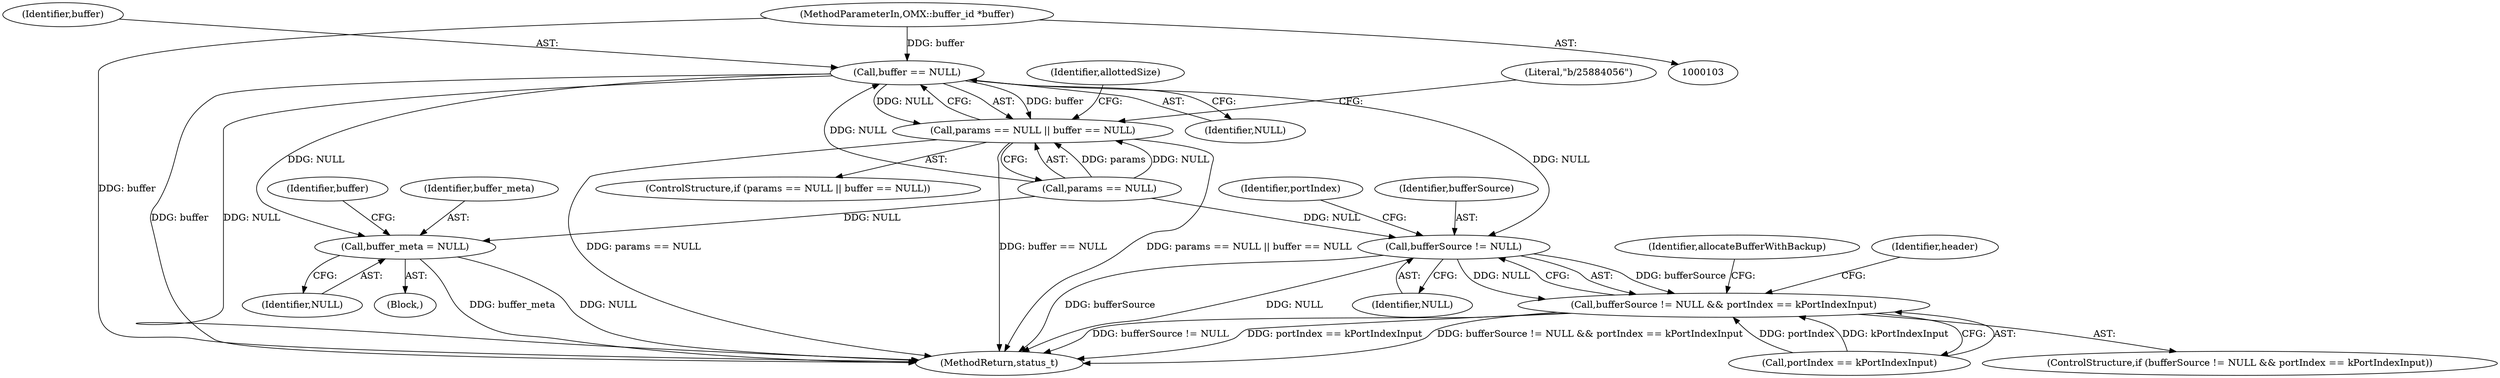 digraph "0_Android_640b04121d7cd2cac90e2f7c82b97fce05f074a5@pointer" {
"1000106" [label="(MethodParameterIn,OMX::buffer_id *buffer)"];
"1000114" [label="(Call,buffer == NULL)"];
"1000110" [label="(Call,params == NULL || buffer == NULL)"];
"1000175" [label="(Call,buffer_meta = NULL)"];
"1000202" [label="(Call,bufferSource != NULL)"];
"1000201" [label="(Call,bufferSource != NULL && portIndex == kPortIndexInput)"];
"1000175" [label="(Call,buffer_meta = NULL)"];
"1000126" [label="(Identifier,allottedSize)"];
"1000177" [label="(Identifier,NULL)"];
"1000212" [label="(Identifier,allocateBufferWithBackup)"];
"1000180" [label="(Identifier,buffer)"];
"1000206" [label="(Identifier,portIndex)"];
"1000205" [label="(Call,portIndex == kPortIndexInput)"];
"1000111" [label="(Call,params == NULL)"];
"1000109" [label="(ControlStructure,if (params == NULL || buffer == NULL))"];
"1000204" [label="(Identifier,NULL)"];
"1000210" [label="(Identifier,header)"];
"1000110" [label="(Call,params == NULL || buffer == NULL)"];
"1000119" [label="(Literal,\"b/25884056\")"];
"1000203" [label="(Identifier,bufferSource)"];
"1000200" [label="(ControlStructure,if (bufferSource != NULL && portIndex == kPortIndexInput))"];
"1000163" [label="(Block,)"];
"1000106" [label="(MethodParameterIn,OMX::buffer_id *buffer)"];
"1000202" [label="(Call,bufferSource != NULL)"];
"1000116" [label="(Identifier,NULL)"];
"1000115" [label="(Identifier,buffer)"];
"1000201" [label="(Call,bufferSource != NULL && portIndex == kPortIndexInput)"];
"1000226" [label="(MethodReturn,status_t)"];
"1000176" [label="(Identifier,buffer_meta)"];
"1000114" [label="(Call,buffer == NULL)"];
"1000106" -> "1000103"  [label="AST: "];
"1000106" -> "1000226"  [label="DDG: buffer"];
"1000106" -> "1000114"  [label="DDG: buffer"];
"1000114" -> "1000110"  [label="AST: "];
"1000114" -> "1000116"  [label="CFG: "];
"1000115" -> "1000114"  [label="AST: "];
"1000116" -> "1000114"  [label="AST: "];
"1000110" -> "1000114"  [label="CFG: "];
"1000114" -> "1000226"  [label="DDG: buffer"];
"1000114" -> "1000226"  [label="DDG: NULL"];
"1000114" -> "1000110"  [label="DDG: buffer"];
"1000114" -> "1000110"  [label="DDG: NULL"];
"1000111" -> "1000114"  [label="DDG: NULL"];
"1000114" -> "1000175"  [label="DDG: NULL"];
"1000114" -> "1000202"  [label="DDG: NULL"];
"1000110" -> "1000109"  [label="AST: "];
"1000110" -> "1000111"  [label="CFG: "];
"1000111" -> "1000110"  [label="AST: "];
"1000119" -> "1000110"  [label="CFG: "];
"1000126" -> "1000110"  [label="CFG: "];
"1000110" -> "1000226"  [label="DDG: buffer == NULL"];
"1000110" -> "1000226"  [label="DDG: params == NULL || buffer == NULL"];
"1000110" -> "1000226"  [label="DDG: params == NULL"];
"1000111" -> "1000110"  [label="DDG: params"];
"1000111" -> "1000110"  [label="DDG: NULL"];
"1000175" -> "1000163"  [label="AST: "];
"1000175" -> "1000177"  [label="CFG: "];
"1000176" -> "1000175"  [label="AST: "];
"1000177" -> "1000175"  [label="AST: "];
"1000180" -> "1000175"  [label="CFG: "];
"1000175" -> "1000226"  [label="DDG: buffer_meta"];
"1000175" -> "1000226"  [label="DDG: NULL"];
"1000111" -> "1000175"  [label="DDG: NULL"];
"1000202" -> "1000201"  [label="AST: "];
"1000202" -> "1000204"  [label="CFG: "];
"1000203" -> "1000202"  [label="AST: "];
"1000204" -> "1000202"  [label="AST: "];
"1000206" -> "1000202"  [label="CFG: "];
"1000201" -> "1000202"  [label="CFG: "];
"1000202" -> "1000226"  [label="DDG: bufferSource"];
"1000202" -> "1000226"  [label="DDG: NULL"];
"1000202" -> "1000201"  [label="DDG: bufferSource"];
"1000202" -> "1000201"  [label="DDG: NULL"];
"1000111" -> "1000202"  [label="DDG: NULL"];
"1000201" -> "1000200"  [label="AST: "];
"1000201" -> "1000205"  [label="CFG: "];
"1000205" -> "1000201"  [label="AST: "];
"1000210" -> "1000201"  [label="CFG: "];
"1000212" -> "1000201"  [label="CFG: "];
"1000201" -> "1000226"  [label="DDG: portIndex == kPortIndexInput"];
"1000201" -> "1000226"  [label="DDG: bufferSource != NULL && portIndex == kPortIndexInput"];
"1000201" -> "1000226"  [label="DDG: bufferSource != NULL"];
"1000205" -> "1000201"  [label="DDG: portIndex"];
"1000205" -> "1000201"  [label="DDG: kPortIndexInput"];
}
